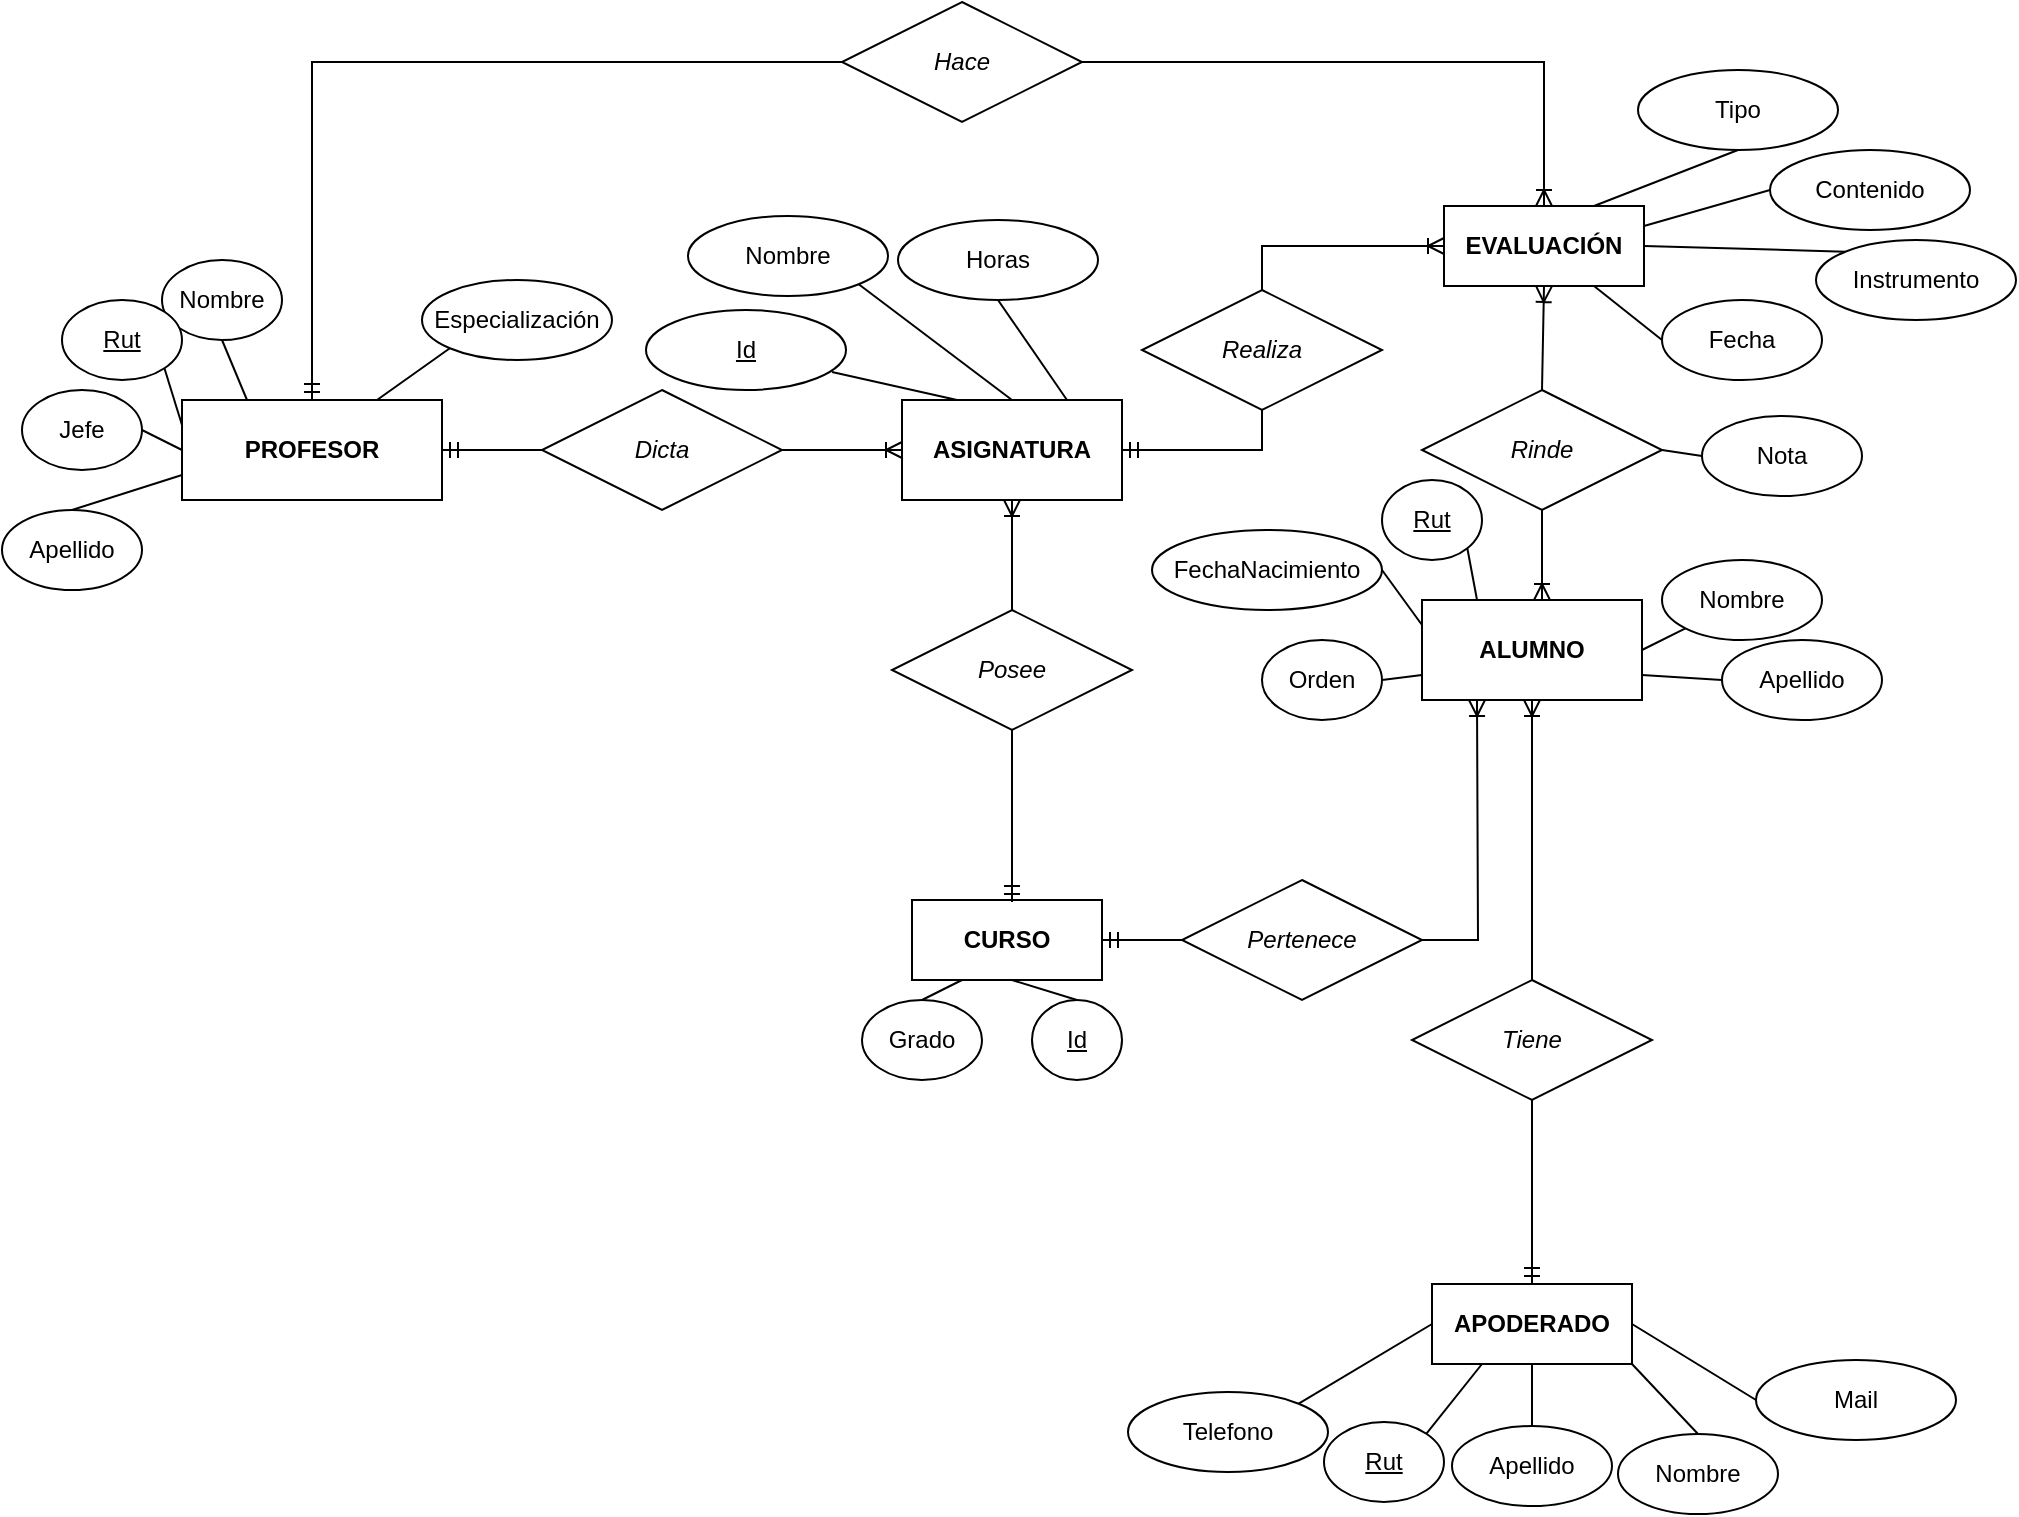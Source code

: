 <mxfile version="20.5.3" type="github">
  <diagram id="bdnQ-0BhdI4TAcYdlH-2" name="Página-1">
    <mxGraphModel dx="946" dy="645" grid="0" gridSize="10" guides="1" tooltips="1" connect="1" arrows="1" fold="1" page="1" pageScale="1" pageWidth="900" pageHeight="1600" math="0" shadow="0">
      <root>
        <mxCell id="0" />
        <mxCell id="1" parent="0" />
        <mxCell id="0XWbLk1M8rzaQDneOr1y-11" value="&lt;i&gt;Dicta&lt;/i&gt;" style="shape=rhombus;perimeter=rhombusPerimeter;whiteSpace=wrap;html=1;align=center;" parent="1" vertex="1">
          <mxGeometry x="580" y="295" width="120" height="60" as="geometry" />
        </mxCell>
        <mxCell id="0XWbLk1M8rzaQDneOr1y-13" value="" style="edgeStyle=elbowEdgeStyle;fontSize=12;html=1;endArrow=ERoneToMany;rounded=0;entryX=0;entryY=0.5;entryDx=0;entryDy=0;exitX=1;exitY=0.5;exitDx=0;exitDy=0;" parent="1" source="0XWbLk1M8rzaQDneOr1y-11" edge="1" target="xwqHHCTengvlu3q1u-sC-12">
          <mxGeometry width="100" height="100" relative="1" as="geometry">
            <mxPoint x="590" y="490" as="sourcePoint" />
            <mxPoint x="530" y="325" as="targetPoint" />
          </mxGeometry>
        </mxCell>
        <mxCell id="0XWbLk1M8rzaQDneOr1y-23" value="&lt;i&gt;Pertenece&lt;/i&gt;" style="shape=rhombus;perimeter=rhombusPerimeter;whiteSpace=wrap;html=1;align=center;" parent="1" vertex="1">
          <mxGeometry x="900" y="540" width="120" height="60" as="geometry" />
        </mxCell>
        <mxCell id="0XWbLk1M8rzaQDneOr1y-25" value="" style="fontSize=12;html=1;endArrow=ERoneToMany;rounded=0;exitX=1;exitY=0.5;exitDx=0;exitDy=0;entryX=0.25;entryY=1;entryDx=0;entryDy=0;" parent="1" source="0XWbLk1M8rzaQDneOr1y-23" edge="1">
          <mxGeometry width="100" height="100" relative="1" as="geometry">
            <mxPoint x="640" y="580" as="sourcePoint" />
            <mxPoint x="1047.5" y="450" as="targetPoint" />
            <Array as="points">
              <mxPoint x="1048" y="570" />
            </Array>
          </mxGeometry>
        </mxCell>
        <mxCell id="0XWbLk1M8rzaQDneOr1y-26" value="&lt;i&gt;Rinde&lt;/i&gt;" style="shape=rhombus;perimeter=rhombusPerimeter;whiteSpace=wrap;html=1;align=center;" parent="1" vertex="1">
          <mxGeometry x="1020" y="295" width="120" height="60" as="geometry" />
        </mxCell>
        <mxCell id="0XWbLk1M8rzaQDneOr1y-28" value="" style="fontSize=12;html=1;endArrow=ERoneToMany;rounded=0;exitX=0.5;exitY=1;exitDx=0;exitDy=0;" parent="1" source="0XWbLk1M8rzaQDneOr1y-26" edge="1">
          <mxGeometry width="100" height="100" relative="1" as="geometry">
            <mxPoint x="810" y="470" as="sourcePoint" />
            <mxPoint x="1080" y="400" as="targetPoint" />
          </mxGeometry>
        </mxCell>
        <mxCell id="0XWbLk1M8rzaQDneOr1y-43" value="&lt;u&gt;Id&lt;/u&gt;" style="ellipse;whiteSpace=wrap;html=1;align=center;" parent="1" vertex="1">
          <mxGeometry x="632" y="255" width="100" height="40" as="geometry" />
        </mxCell>
        <mxCell id="0XWbLk1M8rzaQDneOr1y-44" value="Nombre" style="ellipse;whiteSpace=wrap;html=1;align=center;" parent="1" vertex="1">
          <mxGeometry x="653" y="208" width="100" height="40" as="geometry" />
        </mxCell>
        <mxCell id="0XWbLk1M8rzaQDneOr1y-45" value="" style="endArrow=none;html=1;rounded=0;exitX=0.25;exitY=0;exitDx=0;exitDy=0;entryX=0.93;entryY=0.775;entryDx=0;entryDy=0;entryPerimeter=0;" parent="1" source="xwqHHCTengvlu3q1u-sC-12" target="0XWbLk1M8rzaQDneOr1y-43" edge="1">
          <mxGeometry relative="1" as="geometry">
            <mxPoint x="767.04" y="298" as="sourcePoint" />
            <mxPoint x="920" y="160" as="targetPoint" />
          </mxGeometry>
        </mxCell>
        <mxCell id="0XWbLk1M8rzaQDneOr1y-46" value="" style="endArrow=none;html=1;rounded=0;exitX=0.5;exitY=0;exitDx=0;exitDy=0;entryX=1;entryY=1;entryDx=0;entryDy=0;" parent="1" target="0XWbLk1M8rzaQDneOr1y-44" edge="1">
          <mxGeometry relative="1" as="geometry">
            <mxPoint x="815" y="300" as="sourcePoint" />
            <mxPoint x="1060" y="250" as="targetPoint" />
          </mxGeometry>
        </mxCell>
        <mxCell id="0XWbLk1M8rzaQDneOr1y-47" value="Nombre" style="ellipse;whiteSpace=wrap;html=1;align=center;" parent="1" vertex="1">
          <mxGeometry x="390" y="230" width="60" height="40" as="geometry" />
        </mxCell>
        <mxCell id="0XWbLk1M8rzaQDneOr1y-48" value="Apellido" style="ellipse;whiteSpace=wrap;html=1;align=center;" parent="1" vertex="1">
          <mxGeometry x="310" y="355" width="70" height="40" as="geometry" />
        </mxCell>
        <mxCell id="0XWbLk1M8rzaQDneOr1y-49" value="" style="endArrow=none;html=1;rounded=0;exitX=0.5;exitY=1;exitDx=0;exitDy=0;entryX=0.25;entryY=0;entryDx=0;entryDy=0;" parent="1" source="0XWbLk1M8rzaQDneOr1y-47" edge="1">
          <mxGeometry relative="1" as="geometry">
            <mxPoint x="440" y="290" as="sourcePoint" />
            <mxPoint x="432.5" y="300" as="targetPoint" />
          </mxGeometry>
        </mxCell>
        <mxCell id="0XWbLk1M8rzaQDneOr1y-50" value="" style="endArrow=none;html=1;rounded=0;exitX=0;exitY=0.75;exitDx=0;exitDy=0;entryX=0.5;entryY=0;entryDx=0;entryDy=0;" parent="1" target="0XWbLk1M8rzaQDneOr1y-48" edge="1" source="xwqHHCTengvlu3q1u-sC-11">
          <mxGeometry relative="1" as="geometry">
            <mxPoint x="465" y="300" as="sourcePoint" />
            <mxPoint x="710" y="280" as="targetPoint" />
          </mxGeometry>
        </mxCell>
        <mxCell id="0XWbLk1M8rzaQDneOr1y-51" value="Grado" style="ellipse;whiteSpace=wrap;html=1;align=center;" parent="1" vertex="1">
          <mxGeometry x="740" y="600" width="60" height="40" as="geometry" />
        </mxCell>
        <mxCell id="0XWbLk1M8rzaQDneOr1y-52" value="" style="endArrow=none;html=1;rounded=0;exitX=0.5;exitY=0;exitDx=0;exitDy=0;entryX=0.25;entryY=1;entryDx=0;entryDy=0;" parent="1" source="0XWbLk1M8rzaQDneOr1y-51" edge="1">
          <mxGeometry relative="1" as="geometry">
            <mxPoint x="780" y="620" as="sourcePoint" />
            <mxPoint x="790" y="590" as="targetPoint" />
          </mxGeometry>
        </mxCell>
        <mxCell id="0XWbLk1M8rzaQDneOr1y-53" value="&lt;u&gt;Id&lt;/u&gt;" style="ellipse;whiteSpace=wrap;html=1;align=center;" parent="1" vertex="1">
          <mxGeometry x="825" y="600" width="45" height="40" as="geometry" />
        </mxCell>
        <mxCell id="0XWbLk1M8rzaQDneOr1y-54" value="" style="endArrow=none;html=1;rounded=0;exitX=0.5;exitY=1;exitDx=0;exitDy=0;entryX=0.5;entryY=0;entryDx=0;entryDy=0;" parent="1" target="0XWbLk1M8rzaQDneOr1y-53" edge="1">
          <mxGeometry relative="1" as="geometry">
            <mxPoint x="815" y="590" as="sourcePoint" />
            <mxPoint x="1030" y="610" as="targetPoint" />
          </mxGeometry>
        </mxCell>
        <mxCell id="0XWbLk1M8rzaQDneOr1y-55" value="&lt;u&gt;Rut&lt;/u&gt;" style="ellipse;whiteSpace=wrap;html=1;align=center;" parent="1" vertex="1">
          <mxGeometry x="340" y="250" width="60" height="40" as="geometry" />
        </mxCell>
        <mxCell id="0XWbLk1M8rzaQDneOr1y-56" value="" style="endArrow=none;html=1;rounded=0;exitX=1;exitY=1;exitDx=0;exitDy=0;entryX=0;entryY=0.25;entryDx=0;entryDy=0;" parent="1" source="0XWbLk1M8rzaQDneOr1y-55" edge="1">
          <mxGeometry relative="1" as="geometry">
            <mxPoint x="510" y="380" as="sourcePoint" />
            <mxPoint x="400" y="312.5" as="targetPoint" />
          </mxGeometry>
        </mxCell>
        <mxCell id="0XWbLk1M8rzaQDneOr1y-57" value="Nombre" style="ellipse;whiteSpace=wrap;html=1;align=center;" parent="1" vertex="1">
          <mxGeometry x="1140" y="380" width="80" height="40" as="geometry" />
        </mxCell>
        <mxCell id="0XWbLk1M8rzaQDneOr1y-58" value="Apellido" style="ellipse;whiteSpace=wrap;html=1;align=center;" parent="1" vertex="1">
          <mxGeometry x="1170" y="420" width="80" height="40" as="geometry" />
        </mxCell>
        <mxCell id="0XWbLk1M8rzaQDneOr1y-59" value="&lt;u&gt;Rut&lt;/u&gt;" style="ellipse;whiteSpace=wrap;html=1;align=center;" parent="1" vertex="1">
          <mxGeometry x="1000" y="340" width="50" height="40" as="geometry" />
        </mxCell>
        <mxCell id="0XWbLk1M8rzaQDneOr1y-62" value="" style="endArrow=none;html=1;rounded=0;exitX=1;exitY=0.5;exitDx=0;exitDy=0;entryX=0;entryY=1;entryDx=0;entryDy=0;" parent="1" target="0XWbLk1M8rzaQDneOr1y-57" edge="1">
          <mxGeometry relative="1" as="geometry">
            <mxPoint x="1130" y="425" as="sourcePoint" />
            <mxPoint x="1260" y="330" as="targetPoint" />
          </mxGeometry>
        </mxCell>
        <mxCell id="0XWbLk1M8rzaQDneOr1y-63" value="" style="endArrow=none;html=1;rounded=0;exitX=1;exitY=0.75;exitDx=0;exitDy=0;entryX=0;entryY=0.5;entryDx=0;entryDy=0;" parent="1" target="0XWbLk1M8rzaQDneOr1y-58" edge="1">
          <mxGeometry relative="1" as="geometry">
            <mxPoint x="1130" y="437.5" as="sourcePoint" />
            <mxPoint x="1360" y="380" as="targetPoint" />
          </mxGeometry>
        </mxCell>
        <mxCell id="0XWbLk1M8rzaQDneOr1y-64" value="" style="endArrow=none;html=1;rounded=0;exitX=1;exitY=1;exitDx=0;exitDy=0;entryX=0.25;entryY=0;entryDx=0;entryDy=0;" parent="1" source="0XWbLk1M8rzaQDneOr1y-59" edge="1">
          <mxGeometry relative="1" as="geometry">
            <mxPoint x="860" y="480" as="sourcePoint" />
            <mxPoint x="1047.5" y="400" as="targetPoint" />
          </mxGeometry>
        </mxCell>
        <mxCell id="dlj0a-jhVRtgYwN9_yWT-4" value="Especialización" style="ellipse;whiteSpace=wrap;html=1;align=center;" parent="1" vertex="1">
          <mxGeometry x="520" y="240" width="95" height="40" as="geometry" />
        </mxCell>
        <mxCell id="dlj0a-jhVRtgYwN9_yWT-5" value="" style="endArrow=none;html=1;rounded=0;entryX=0;entryY=1;entryDx=0;entryDy=0;exitX=0.75;exitY=0;exitDx=0;exitDy=0;" parent="1" target="dlj0a-jhVRtgYwN9_yWT-4" edge="1">
          <mxGeometry width="50" height="50" relative="1" as="geometry">
            <mxPoint x="497.5" y="300" as="sourcePoint" />
            <mxPoint x="790" y="340" as="targetPoint" />
          </mxGeometry>
        </mxCell>
        <mxCell id="dlj0a-jhVRtgYwN9_yWT-12" value="FechaNacimiento" style="ellipse;whiteSpace=wrap;html=1;align=center;" parent="1" vertex="1">
          <mxGeometry x="885" y="365" width="115" height="40" as="geometry" />
        </mxCell>
        <mxCell id="dlj0a-jhVRtgYwN9_yWT-13" value="" style="endArrow=none;html=1;rounded=0;exitX=0;exitY=0.25;exitDx=0;exitDy=0;entryX=1;entryY=0.5;entryDx=0;entryDy=0;" parent="1" target="dlj0a-jhVRtgYwN9_yWT-12" edge="1">
          <mxGeometry width="50" height="50" relative="1" as="geometry">
            <mxPoint x="1020" y="412.5" as="sourcePoint" />
            <mxPoint x="980" y="430" as="targetPoint" />
          </mxGeometry>
        </mxCell>
        <mxCell id="dlj0a-jhVRtgYwN9_yWT-25" value="" style="fontSize=12;html=1;endArrow=ERmandOne;rounded=0;exitX=0.5;exitY=1;exitDx=0;exitDy=0;entryX=0.5;entryY=0;entryDx=0;entryDy=0;" parent="1" source="dlj0a-jhVRtgYwN9_yWT-26" target="2GNbs6HTa_5csAcw25Do-4" edge="1">
          <mxGeometry width="100" height="100" relative="1" as="geometry">
            <mxPoint x="1130" y="600" as="sourcePoint" />
            <mxPoint x="1074.6" y="740.72" as="targetPoint" />
            <Array as="points" />
          </mxGeometry>
        </mxCell>
        <mxCell id="dlj0a-jhVRtgYwN9_yWT-26" value="&lt;i&gt;Tiene&lt;/i&gt;" style="shape=rhombus;perimeter=rhombusPerimeter;whiteSpace=wrap;html=1;align=center;" parent="1" vertex="1">
          <mxGeometry x="1015" y="590" width="120" height="60" as="geometry" />
        </mxCell>
        <mxCell id="dlj0a-jhVRtgYwN9_yWT-29" value="" style="fontSize=12;html=1;endArrow=ERoneToMany;rounded=0;entryX=0.5;entryY=1;entryDx=0;entryDy=0;" parent="1" edge="1">
          <mxGeometry width="100" height="100" relative="1" as="geometry">
            <mxPoint x="1075" y="590" as="sourcePoint" />
            <mxPoint x="1075" y="450" as="targetPoint" />
            <Array as="points" />
          </mxGeometry>
        </mxCell>
        <mxCell id="dlj0a-jhVRtgYwN9_yWT-30" value="&lt;u&gt;Rut&lt;/u&gt;" style="ellipse;whiteSpace=wrap;html=1;align=center;" parent="1" vertex="1">
          <mxGeometry x="971" y="811" width="60" height="40" as="geometry" />
        </mxCell>
        <mxCell id="dlj0a-jhVRtgYwN9_yWT-33" value="Nombre" style="ellipse;whiteSpace=wrap;html=1;align=center;" parent="1" vertex="1">
          <mxGeometry x="1118" y="817" width="80" height="40" as="geometry" />
        </mxCell>
        <mxCell id="dlj0a-jhVRtgYwN9_yWT-34" value="Apellido" style="ellipse;whiteSpace=wrap;html=1;align=center;" parent="1" vertex="1">
          <mxGeometry x="1035" y="813" width="80" height="40" as="geometry" />
        </mxCell>
        <mxCell id="dlj0a-jhVRtgYwN9_yWT-43" value="" style="endArrow=none;html=1;rounded=0;entryX=0.5;entryY=1;entryDx=0;entryDy=0;exitX=0.5;exitY=0;exitDx=0;exitDy=0;" parent="1" source="dlj0a-jhVRtgYwN9_yWT-34" target="2GNbs6HTa_5csAcw25Do-4" edge="1">
          <mxGeometry width="50" height="50" relative="1" as="geometry">
            <mxPoint x="800" y="840" as="sourcePoint" />
            <mxPoint x="1065" y="780" as="targetPoint" />
          </mxGeometry>
        </mxCell>
        <mxCell id="dlj0a-jhVRtgYwN9_yWT-44" value="" style="endArrow=none;html=1;rounded=0;entryX=0.5;entryY=0;entryDx=0;entryDy=0;exitX=1;exitY=1;exitDx=0;exitDy=0;" parent="1" source="2GNbs6HTa_5csAcw25Do-4" target="dlj0a-jhVRtgYwN9_yWT-33" edge="1">
          <mxGeometry width="50" height="50" relative="1" as="geometry">
            <mxPoint x="1115" y="780" as="sourcePoint" />
            <mxPoint x="850" y="790" as="targetPoint" />
          </mxGeometry>
        </mxCell>
        <mxCell id="dlj0a-jhVRtgYwN9_yWT-45" value="" style="endArrow=none;html=1;rounded=0;entryX=1;entryY=0;entryDx=0;entryDy=0;exitX=0.25;exitY=1;exitDx=0;exitDy=0;" parent="1" source="2GNbs6HTa_5csAcw25Do-4" target="dlj0a-jhVRtgYwN9_yWT-30" edge="1">
          <mxGeometry width="50" height="50" relative="1" as="geometry">
            <mxPoint x="1040" y="750" as="sourcePoint" />
            <mxPoint x="850" y="790" as="targetPoint" />
          </mxGeometry>
        </mxCell>
        <mxCell id="dlj0a-jhVRtgYwN9_yWT-49" value="&lt;i&gt;Posee&lt;/i&gt;" style="shape=rhombus;perimeter=rhombusPerimeter;whiteSpace=wrap;html=1;align=center;" parent="1" vertex="1">
          <mxGeometry x="755" y="405" width="120" height="60" as="geometry" />
        </mxCell>
        <mxCell id="dlj0a-jhVRtgYwN9_yWT-50" value="" style="fontSize=12;html=1;endArrow=ERoneToMany;rounded=0;exitX=0.5;exitY=0;exitDx=0;exitDy=0;entryX=0.5;entryY=1;entryDx=0;entryDy=0;" parent="1" source="dlj0a-jhVRtgYwN9_yWT-49" edge="1">
          <mxGeometry width="100" height="100" relative="1" as="geometry">
            <mxPoint x="890" y="530" as="sourcePoint" />
            <mxPoint x="815" y="350" as="targetPoint" />
          </mxGeometry>
        </mxCell>
        <mxCell id="dlj0a-jhVRtgYwN9_yWT-52" value="Jefe" style="ellipse;whiteSpace=wrap;html=1;align=center;" parent="1" vertex="1">
          <mxGeometry x="320" y="295" width="60" height="40" as="geometry" />
        </mxCell>
        <mxCell id="dlj0a-jhVRtgYwN9_yWT-54" value="" style="endArrow=none;html=1;rounded=0;entryX=0;entryY=0.5;entryDx=0;entryDy=0;exitX=1;exitY=0.5;exitDx=0;exitDy=0;" parent="1" source="dlj0a-jhVRtgYwN9_yWT-52" edge="1">
          <mxGeometry width="50" height="50" relative="1" as="geometry">
            <mxPoint x="507.5" y="310" as="sourcePoint" />
            <mxPoint x="400" y="325" as="targetPoint" />
          </mxGeometry>
        </mxCell>
        <mxCell id="xwqHHCTengvlu3q1u-sC-9" value="" style="endArrow=none;html=1;rounded=0;entryX=1;entryY=0.5;entryDx=0;entryDy=0;exitX=0;exitY=0.5;exitDx=0;exitDy=0;" parent="1" source="xwqHHCTengvlu3q1u-sC-10" target="0XWbLk1M8rzaQDneOr1y-26" edge="1">
          <mxGeometry relative="1" as="geometry">
            <mxPoint x="1370" y="710" as="sourcePoint" />
            <mxPoint x="1390" y="710" as="targetPoint" />
          </mxGeometry>
        </mxCell>
        <mxCell id="xwqHHCTengvlu3q1u-sC-10" value="Nota" style="ellipse;whiteSpace=wrap;html=1;align=center;" parent="1" vertex="1">
          <mxGeometry x="1160" y="308" width="80" height="40" as="geometry" />
        </mxCell>
        <mxCell id="xwqHHCTengvlu3q1u-sC-11" value="&lt;b&gt;PROFESOR&lt;/b&gt;" style="whiteSpace=wrap;html=1;align=center;" parent="1" vertex="1">
          <mxGeometry x="400" y="300" width="130" height="50" as="geometry" />
        </mxCell>
        <mxCell id="xwqHHCTengvlu3q1u-sC-12" value="&lt;b&gt;ASIGNATURA&lt;/b&gt;" style="whiteSpace=wrap;html=1;align=center;" parent="1" vertex="1">
          <mxGeometry x="760" y="300" width="110" height="50" as="geometry" />
        </mxCell>
        <mxCell id="xwqHHCTengvlu3q1u-sC-13" value="&lt;b&gt;CURSO&lt;/b&gt;" style="whiteSpace=wrap;html=1;align=center;" parent="1" vertex="1">
          <mxGeometry x="765" y="550" width="95" height="40" as="geometry" />
        </mxCell>
        <mxCell id="xwqHHCTengvlu3q1u-sC-15" value="&lt;b&gt;ALUMNO&lt;/b&gt;" style="whiteSpace=wrap;html=1;align=center;" parent="1" vertex="1">
          <mxGeometry x="1020" y="400" width="110" height="50" as="geometry" />
        </mxCell>
        <mxCell id="xwqHHCTengvlu3q1u-sC-16" value="&lt;b&gt;EVALUACIÓN&lt;/b&gt;" style="whiteSpace=wrap;html=1;align=center;" parent="1" vertex="1">
          <mxGeometry x="1031" y="203" width="100" height="40" as="geometry" />
        </mxCell>
        <mxCell id="xwqHHCTengvlu3q1u-sC-19" value="Fecha" style="ellipse;whiteSpace=wrap;html=1;align=center;" parent="1" vertex="1">
          <mxGeometry x="1140" y="250" width="80" height="40" as="geometry" />
        </mxCell>
        <mxCell id="xwqHHCTengvlu3q1u-sC-20" value="" style="endArrow=none;html=1;rounded=0;entryX=0.75;entryY=1;entryDx=0;entryDy=0;exitX=0;exitY=0.5;exitDx=0;exitDy=0;" parent="1" source="xwqHHCTengvlu3q1u-sC-19" target="xwqHHCTengvlu3q1u-sC-16" edge="1">
          <mxGeometry relative="1" as="geometry">
            <mxPoint x="1222" y="242" as="sourcePoint" />
            <mxPoint x="1400" y="720.0" as="targetPoint" />
            <Array as="points" />
          </mxGeometry>
        </mxCell>
        <mxCell id="zooJZPz_uAt047E7cGX0-1" value="Orden" style="ellipse;whiteSpace=wrap;html=1;align=center;" parent="1" vertex="1">
          <mxGeometry x="940" y="420" width="60" height="40" as="geometry" />
        </mxCell>
        <mxCell id="zooJZPz_uAt047E7cGX0-2" value="" style="endArrow=none;html=1;rounded=0;exitX=0;exitY=0.75;exitDx=0;exitDy=0;entryX=1;entryY=0.5;entryDx=0;entryDy=0;" parent="1" source="xwqHHCTengvlu3q1u-sC-15" target="zooJZPz_uAt047E7cGX0-1" edge="1">
          <mxGeometry width="50" height="50" relative="1" as="geometry">
            <mxPoint x="1030" y="422.5" as="sourcePoint" />
            <mxPoint x="1010" y="395" as="targetPoint" />
          </mxGeometry>
        </mxCell>
        <mxCell id="2GNbs6HTa_5csAcw25Do-2" value="Horas" style="ellipse;whiteSpace=wrap;html=1;align=center;" parent="1" vertex="1">
          <mxGeometry x="758" y="210" width="100" height="40" as="geometry" />
        </mxCell>
        <mxCell id="2GNbs6HTa_5csAcw25Do-3" value="" style="endArrow=none;html=1;rounded=0;entryX=0.5;entryY=1;entryDx=0;entryDy=0;exitX=0.75;exitY=0;exitDx=0;exitDy=0;" parent="1" source="xwqHHCTengvlu3q1u-sC-12" target="2GNbs6HTa_5csAcw25Do-2" edge="1">
          <mxGeometry relative="1" as="geometry">
            <mxPoint x="883" y="291" as="sourcePoint" />
            <mxPoint x="1043" y="291" as="targetPoint" />
          </mxGeometry>
        </mxCell>
        <mxCell id="2GNbs6HTa_5csAcw25Do-4" value="&lt;b&gt;APODERADO&lt;/b&gt;" style="whiteSpace=wrap;html=1;align=center;" parent="1" vertex="1">
          <mxGeometry x="1025" y="742" width="100" height="40" as="geometry" />
        </mxCell>
        <mxCell id="2GNbs6HTa_5csAcw25Do-5" value="Mail" style="ellipse;whiteSpace=wrap;html=1;align=center;" parent="1" vertex="1">
          <mxGeometry x="1187" y="780" width="100" height="40" as="geometry" />
        </mxCell>
        <mxCell id="2GNbs6HTa_5csAcw25Do-6" value="Telefono" style="ellipse;whiteSpace=wrap;html=1;align=center;" parent="1" vertex="1">
          <mxGeometry x="873" y="796" width="100" height="40" as="geometry" />
        </mxCell>
        <mxCell id="2GNbs6HTa_5csAcw25Do-7" value="" style="endArrow=none;html=1;rounded=0;entryX=0;entryY=0.5;entryDx=0;entryDy=0;exitX=1;exitY=0.5;exitDx=0;exitDy=0;" parent="1" source="2GNbs6HTa_5csAcw25Do-4" target="2GNbs6HTa_5csAcw25Do-5" edge="1">
          <mxGeometry relative="1" as="geometry">
            <mxPoint x="945" y="490" as="sourcePoint" />
            <mxPoint x="1105" y="490" as="targetPoint" />
          </mxGeometry>
        </mxCell>
        <mxCell id="2GNbs6HTa_5csAcw25Do-8" value="" style="endArrow=none;html=1;rounded=0;entryX=1;entryY=0;entryDx=0;entryDy=0;exitX=0;exitY=0.5;exitDx=0;exitDy=0;" parent="1" source="2GNbs6HTa_5csAcw25Do-4" target="2GNbs6HTa_5csAcw25Do-6" edge="1">
          <mxGeometry relative="1" as="geometry">
            <mxPoint x="1015" y="721.5" as="sourcePoint" />
            <mxPoint x="1175" y="721.5" as="targetPoint" />
          </mxGeometry>
        </mxCell>
        <mxCell id="2GNbs6HTa_5csAcw25Do-9" value="" style="edgeStyle=entityRelationEdgeStyle;fontSize=12;html=1;endArrow=ERmandOne;rounded=0;exitX=0;exitY=0.5;exitDx=0;exitDy=0;entryX=1;entryY=0.5;entryDx=0;entryDy=0;" parent="1" source="0XWbLk1M8rzaQDneOr1y-23" target="xwqHHCTengvlu3q1u-sC-13" edge="1">
          <mxGeometry width="100" height="100" relative="1" as="geometry">
            <mxPoint x="975" y="540" as="sourcePoint" />
            <mxPoint x="1075" y="440" as="targetPoint" />
          </mxGeometry>
        </mxCell>
        <mxCell id="2GNbs6HTa_5csAcw25Do-12" value="" style="fontSize=12;html=1;endArrow=ERoneToMany;rounded=0;exitX=0.5;exitY=0;exitDx=0;exitDy=0;entryX=0.5;entryY=1;entryDx=0;entryDy=0;" parent="1" source="0XWbLk1M8rzaQDneOr1y-26" target="xwqHHCTengvlu3q1u-sC-16" edge="1">
          <mxGeometry width="100" height="100" relative="1" as="geometry">
            <mxPoint x="975" y="540" as="sourcePoint" />
            <mxPoint x="1075" y="440" as="targetPoint" />
          </mxGeometry>
        </mxCell>
        <mxCell id="2GNbs6HTa_5csAcw25Do-13" value="Contenido" style="ellipse;whiteSpace=wrap;html=1;align=center;" parent="1" vertex="1">
          <mxGeometry x="1194" y="175" width="100" height="40" as="geometry" />
        </mxCell>
        <mxCell id="2GNbs6HTa_5csAcw25Do-14" value="Tipo" style="ellipse;whiteSpace=wrap;html=1;align=center;" parent="1" vertex="1">
          <mxGeometry x="1128" y="135" width="100" height="40" as="geometry" />
        </mxCell>
        <mxCell id="2GNbs6HTa_5csAcw25Do-15" value="Instrumento" style="ellipse;whiteSpace=wrap;html=1;align=center;" parent="1" vertex="1">
          <mxGeometry x="1217" y="220" width="100" height="40" as="geometry" />
        </mxCell>
        <mxCell id="2GNbs6HTa_5csAcw25Do-17" value="" style="endArrow=none;html=1;rounded=0;entryX=0.5;entryY=1;entryDx=0;entryDy=0;exitX=0.75;exitY=0;exitDx=0;exitDy=0;" parent="1" source="xwqHHCTengvlu3q1u-sC-16" target="2GNbs6HTa_5csAcw25Do-14" edge="1">
          <mxGeometry relative="1" as="geometry">
            <mxPoint x="945" y="490" as="sourcePoint" />
            <mxPoint x="1105" y="490" as="targetPoint" />
          </mxGeometry>
        </mxCell>
        <mxCell id="2GNbs6HTa_5csAcw25Do-18" value="" style="endArrow=none;html=1;rounded=0;entryX=0;entryY=0;entryDx=0;entryDy=0;exitX=1;exitY=0.5;exitDx=0;exitDy=0;" parent="1" source="xwqHHCTengvlu3q1u-sC-16" target="2GNbs6HTa_5csAcw25Do-15" edge="1">
          <mxGeometry relative="1" as="geometry">
            <mxPoint x="945" y="490" as="sourcePoint" />
            <mxPoint x="1105" y="490" as="targetPoint" />
          </mxGeometry>
        </mxCell>
        <mxCell id="2GNbs6HTa_5csAcw25Do-19" value="" style="endArrow=none;html=1;rounded=0;entryX=0;entryY=0.5;entryDx=0;entryDy=0;exitX=1;exitY=0.25;exitDx=0;exitDy=0;" parent="1" source="xwqHHCTengvlu3q1u-sC-16" target="2GNbs6HTa_5csAcw25Do-13" edge="1">
          <mxGeometry relative="1" as="geometry">
            <mxPoint x="945" y="490" as="sourcePoint" />
            <mxPoint x="1105" y="490" as="targetPoint" />
          </mxGeometry>
        </mxCell>
        <mxCell id="2GNbs6HTa_5csAcw25Do-21" value="&lt;i&gt;Realiza&lt;/i&gt;" style="shape=rhombus;perimeter=rhombusPerimeter;whiteSpace=wrap;html=1;align=center;" parent="1" vertex="1">
          <mxGeometry x="880" y="245" width="120" height="60" as="geometry" />
        </mxCell>
        <mxCell id="2GNbs6HTa_5csAcw25Do-24" value="" style="edgeStyle=orthogonalEdgeStyle;fontSize=12;html=1;endArrow=ERoneToMany;rounded=0;exitX=0.5;exitY=0;exitDx=0;exitDy=0;entryX=0;entryY=0.5;entryDx=0;entryDy=0;" parent="1" source="2GNbs6HTa_5csAcw25Do-21" target="xwqHHCTengvlu3q1u-sC-16" edge="1">
          <mxGeometry width="100" height="100" relative="1" as="geometry">
            <mxPoint x="975" y="540" as="sourcePoint" />
            <mxPoint x="1075" y="440" as="targetPoint" />
          </mxGeometry>
        </mxCell>
        <mxCell id="2GNbs6HTa_5csAcw25Do-25" value="" style="edgeStyle=entityRelationEdgeStyle;fontSize=12;html=1;endArrow=ERmandOne;rounded=0;exitX=0;exitY=0.5;exitDx=0;exitDy=0;entryX=1;entryY=0.5;entryDx=0;entryDy=0;" parent="1" source="0XWbLk1M8rzaQDneOr1y-11" target="xwqHHCTengvlu3q1u-sC-11" edge="1">
          <mxGeometry width="100" height="100" relative="1" as="geometry">
            <mxPoint x="975" y="540" as="sourcePoint" />
            <mxPoint x="568" y="380" as="targetPoint" />
          </mxGeometry>
        </mxCell>
        <mxCell id="Wvi3ydx0G1b8uLURI3cf-1" value="" style="edgeStyle=orthogonalEdgeStyle;fontSize=12;html=1;endArrow=ERmandOne;rounded=0;exitX=0.5;exitY=1;exitDx=0;exitDy=0;entryX=1;entryY=0.5;entryDx=0;entryDy=0;" edge="1" parent="1" source="2GNbs6HTa_5csAcw25Do-21" target="xwqHHCTengvlu3q1u-sC-12">
          <mxGeometry width="100" height="100" relative="1" as="geometry">
            <mxPoint x="730" y="478" as="sourcePoint" />
            <mxPoint x="830" y="378" as="targetPoint" />
          </mxGeometry>
        </mxCell>
        <mxCell id="Wvi3ydx0G1b8uLURI3cf-2" value="&lt;i&gt;Hace&lt;/i&gt;" style="shape=rhombus;perimeter=rhombusPerimeter;whiteSpace=wrap;html=1;align=center;" vertex="1" parent="1">
          <mxGeometry x="730" y="101" width="120" height="60" as="geometry" />
        </mxCell>
        <mxCell id="Wvi3ydx0G1b8uLURI3cf-4" value="" style="fontSize=12;html=1;endArrow=ERmandOne;rounded=0;exitX=0.5;exitY=1;exitDx=0;exitDy=0;" edge="1" parent="1" source="dlj0a-jhVRtgYwN9_yWT-49">
          <mxGeometry width="100" height="100" relative="1" as="geometry">
            <mxPoint x="536" y="540" as="sourcePoint" />
            <mxPoint x="815" y="551" as="targetPoint" />
          </mxGeometry>
        </mxCell>
        <mxCell id="Wvi3ydx0G1b8uLURI3cf-5" value="" style="edgeStyle=orthogonalEdgeStyle;fontSize=12;html=1;endArrow=ERmandOne;rounded=0;entryX=0.5;entryY=0;entryDx=0;entryDy=0;exitX=0;exitY=0.5;exitDx=0;exitDy=0;" edge="1" parent="1" source="Wvi3ydx0G1b8uLURI3cf-2" target="xwqHHCTengvlu3q1u-sC-11">
          <mxGeometry width="100" height="100" relative="1" as="geometry">
            <mxPoint x="507" y="185" as="sourcePoint" />
            <mxPoint x="607" y="85" as="targetPoint" />
          </mxGeometry>
        </mxCell>
        <mxCell id="Wvi3ydx0G1b8uLURI3cf-6" value="" style="edgeStyle=orthogonalEdgeStyle;fontSize=12;html=1;endArrow=ERoneToMany;rounded=0;entryX=0.5;entryY=0;entryDx=0;entryDy=0;exitX=1;exitY=0.5;exitDx=0;exitDy=0;" edge="1" parent="1" source="Wvi3ydx0G1b8uLURI3cf-2" target="xwqHHCTengvlu3q1u-sC-16">
          <mxGeometry width="100" height="100" relative="1" as="geometry">
            <mxPoint x="787" y="434" as="sourcePoint" />
            <mxPoint x="887" y="334" as="targetPoint" />
          </mxGeometry>
        </mxCell>
      </root>
    </mxGraphModel>
  </diagram>
</mxfile>
